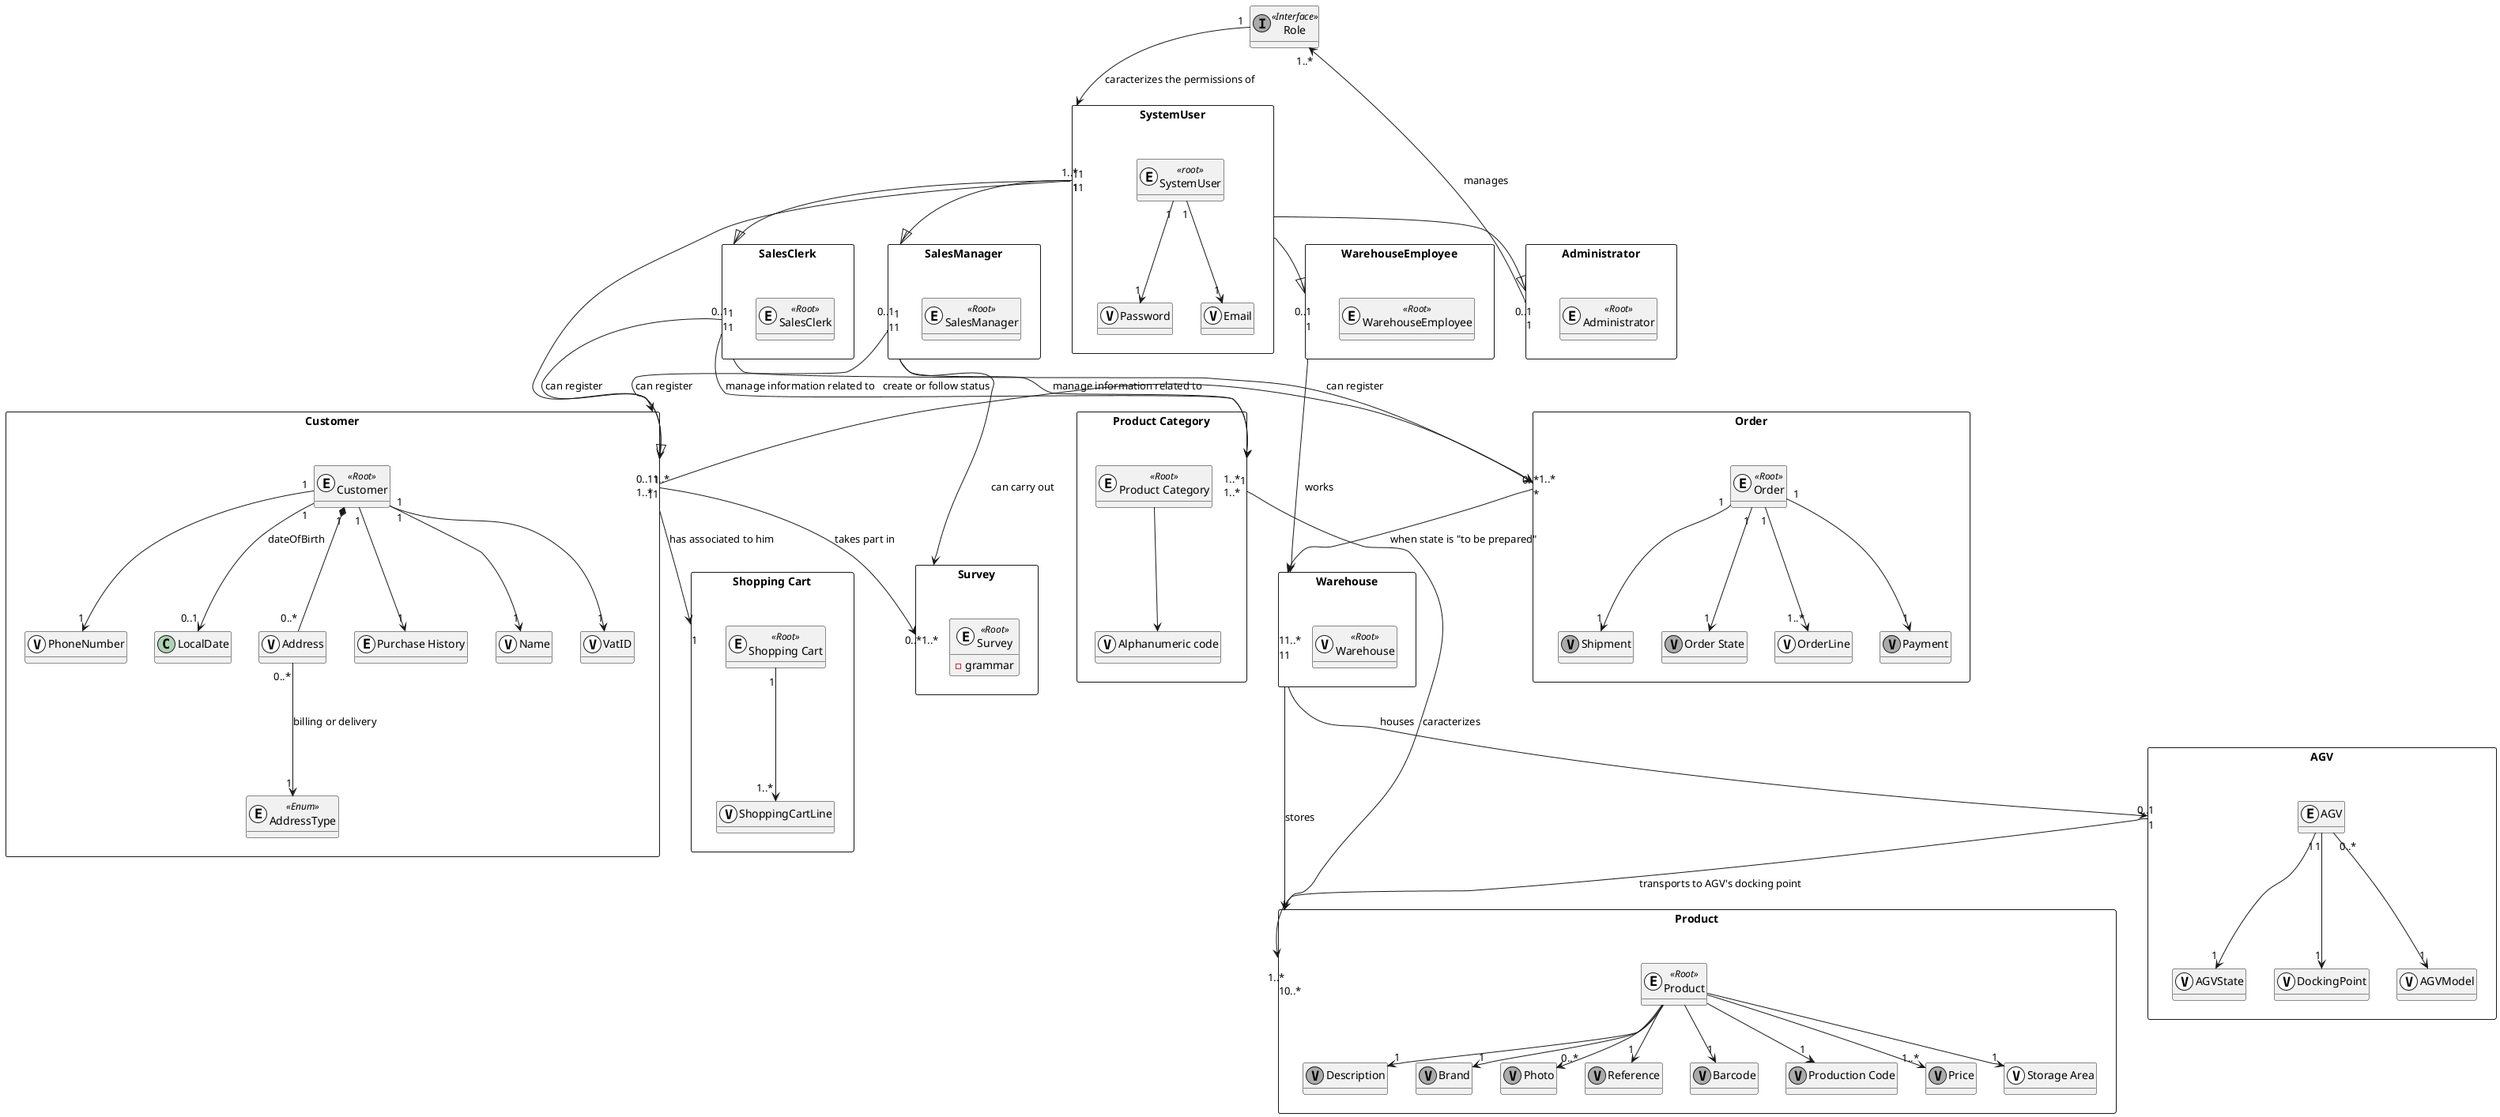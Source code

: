 @startuml
hide methods

package SystemUser <<rectangle>>{
class SystemUser << (E,#FFFFFF) >> << root >>
class Password << (V,#FFFFFF) >> 
class Email<< (V,#FFFFFF) >> 
SystemUser "1" --> "1" Password
SystemUser "1" --> "1" Email
}

package WarehouseEmployee <<rectangle>>{

class WarehouseEmployee << (E,#FFFFFF) >> <<Root>>

}

class Role << (I,#AAAAAA) >> << Interface >>



package SalesClerk <<rectangle>>{

class SalesClerk << (E,#FFFFFF) >> <<Root>>

}

package SalesManager <<rectangle>>{

class SalesManager << (E,#FFFFFF) >> <<Root>>

}

package Administrator <<rectangle>>{

class Administrator << (E,#FFFFFF) >> <<Root>>{
}

}

package "Shopping Cart" <<rectangle>>{

class "Shopping Cart" << (E,#FFFFFF) >> << Root >>
class "ShoppingCartLine" << (V,#FFFFFF) >>

"Shopping Cart" "1" --> "1..*" ShoppingCartLine

}



package Customer <<rectangle>>{

class Customer << (E,#FFFFFF) >> <<Root>>

class "Purchase History" << (E,#FFFFFF) >>

class Address << (V,#FFFFFF) >>
class Name << (V,#FFFFFF) >>
class VatID << (V,#FFFFFF) >>
class PhoneNumber << (V,#FFFFFF) >>
class AddressType << (E,#FFFFFF) >> << Enum >>

    Customer "1" --> "1" "Purchase History"

    Customer "1" *-- "0..*" Address
    AddressType "1" <-u- "0..*" Address: billing or delivery

    Customer "1" --> "1" Name
    Customer "1" --> "0..1" LocalDate :dateOfBirth
    Customer "1" --> "1" PhoneNumber
    Customer "1" --> "1" VatID

}

package Warehouse <<rectangle>>{

class Warehouse << (V,#FFFFFF) >> <<Root>>
}






package AGV <<rectangle>>{
class AGV << (E,#FFFFFF) >>
class AGVState << (V,#FFFFFF) >>
class DockingPoint << (V,#FFFFFF) >>


class AGVModel << (V,#FFFFFF) >>

AGV "1" --> "1" AGVState
AGV "0..*" --> "1" AGVModel
AGV "1" --> "1" DockingPoint

}

package Survey <<rectangle>>{

class Survey << (E,#FFFFFF) >> <<Root>> {
-grammar
}

}




package Order <<rectangle>>{

    class Order << (E,#FFFFFF) >> <<Root>>

    class OrderLine << (V,#FFFFFF) >>

    class Payment << (V,#AAAAAA) >>

    class Shipment << (V,#AAAAAA) >>

    class "Order State" << (V,#AAAAAA) >>


    Order "1" --> "1" Payment
    Order "1" --> "1" Shipment
    Order "1" --> "1..*" OrderLine
    Order "1" --> "1" "Order State"
}

package Product <<rectangle>>{

    class Product << (E,#FFFFFF) >> <<Root>>

    class Description<< (V,#AAAAAA) >>
    class Brand << (V,#AAAAAA) >>
    class Photo << (V,#AAAAAA) >>
    class Reference << (V,#AAAAAA) >>
    class Barcode << (V,#AAAAAA) >>
    class "Production Code" << (V,#AAAAAA) >>
    class Price << (V,#AAAAAA) >>
    class "Storage Area" << (V,#FFFFFF) >>


    Product --> "1" Description
    Product --> "1" Brand
    Product --> "0..*" Photo
    Product --> "1" Reference
    Product --> "1" Barcode
    Product --> "1" "Production Code"
    Product --> "1..*" Price
    Product --> "1" "Storage Area"

}

package "Product Category" <<Rectangle>>{

    class "Product Category" << (E,#FFFFFF) >> <<Root>>
    class "Alphanumeric code" << (V,#FFFFFF) >>

    "Product Category" --> "Alphanumeric code"
}







"Product Category" "1" --> "0..*" Product : caracterizes
SystemUser "1" --|> "0..1" Customer
SystemUser "1" --|> "0..1" WarehouseEmployee
SystemUser "1" --|> "0..1" SalesClerk
SystemUser "1" --|> "0..1" Administrator
SystemUser "1" --|> "0..1" SalesManager

SalesManager "1" --> "1..*" Survey :can carry out
SalesManager "1" --> "1..*" "Product Category" :manage information related to
SalesClerk "1" --> "1..*" "Product Category" :manage information related to
SalesClerk"1" --> "1..*" "Customer" :can register
Customer "1" --> "0..*" Survey : takes part in
Customer "1" -r-> "0..*" Order: create or follow status
Customer "1" --> "1" "Shopping Cart" : has associated to him
SalesClerk "1" --> "1..*" "Order" :can register
SalesManager "1" --> "1..*" "Customer" :can register
WarehouseEmployee "1" --> "1..*" "Warehouse" :works
Administrator "1" --> "1..*" "Role" :manages
Role "1" --> "1..*" SystemUser :caracterizes the permissions of
Order "*" --> "1" Warehouse: when state is "to be prepared"
Warehouse "1" --> "1..*" Product: stores
AGV "1" --> "1" Product: transports to AGV's docking point
Warehouse "1" --> "0..1" AGV: houses

@enduml
